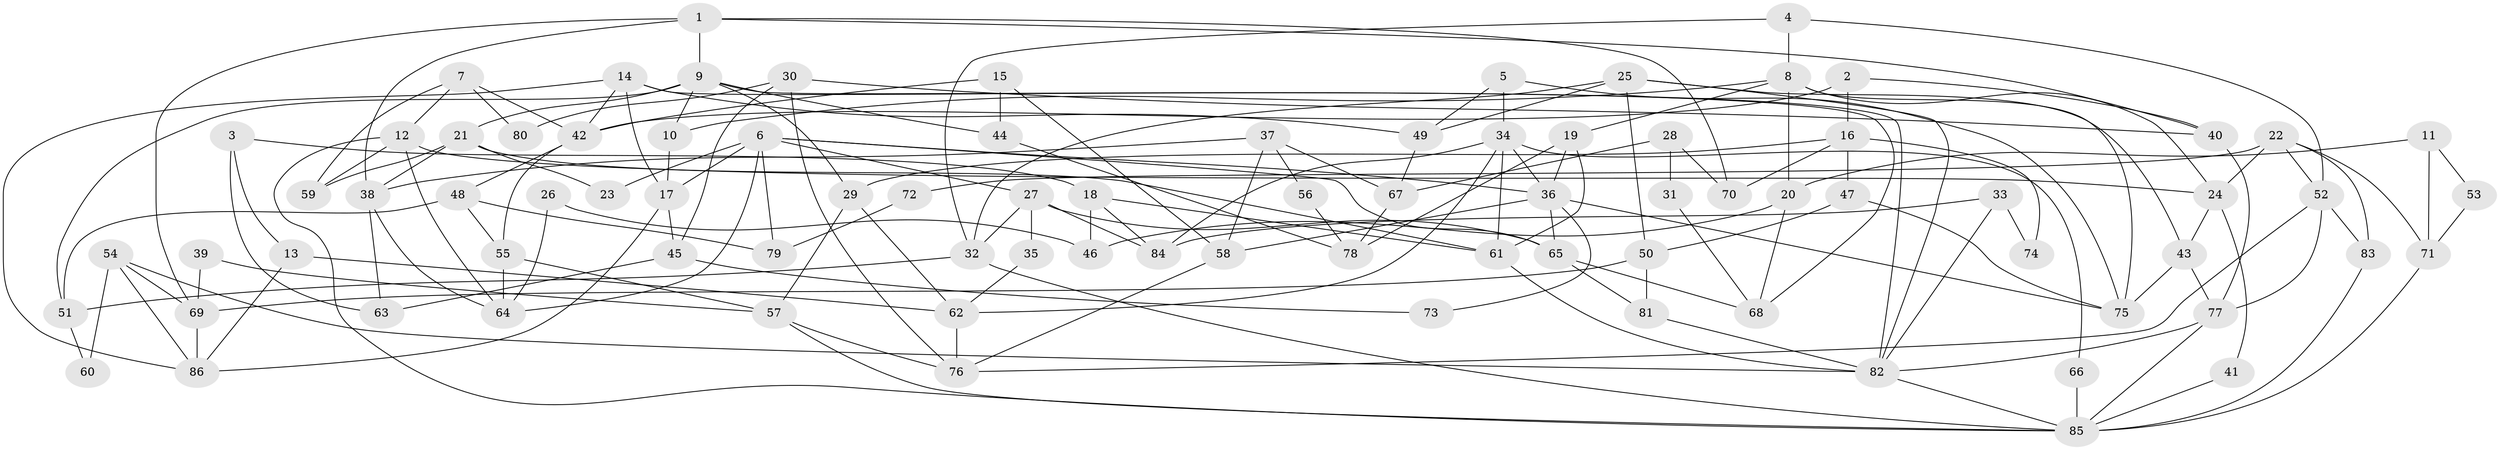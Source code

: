 // coarse degree distribution, {5: 0.18333333333333332, 9: 0.03333333333333333, 7: 0.03333333333333333, 3: 0.16666666666666666, 10: 0.03333333333333333, 8: 0.08333333333333333, 14: 0.016666666666666666, 4: 0.23333333333333334, 2: 0.16666666666666666, 6: 0.03333333333333333, 1: 0.016666666666666666}
// Generated by graph-tools (version 1.1) at 2025/18/03/04/25 18:18:57]
// undirected, 86 vertices, 172 edges
graph export_dot {
graph [start="1"]
  node [color=gray90,style=filled];
  1;
  2;
  3;
  4;
  5;
  6;
  7;
  8;
  9;
  10;
  11;
  12;
  13;
  14;
  15;
  16;
  17;
  18;
  19;
  20;
  21;
  22;
  23;
  24;
  25;
  26;
  27;
  28;
  29;
  30;
  31;
  32;
  33;
  34;
  35;
  36;
  37;
  38;
  39;
  40;
  41;
  42;
  43;
  44;
  45;
  46;
  47;
  48;
  49;
  50;
  51;
  52;
  53;
  54;
  55;
  56;
  57;
  58;
  59;
  60;
  61;
  62;
  63;
  64;
  65;
  66;
  67;
  68;
  69;
  70;
  71;
  72;
  73;
  74;
  75;
  76;
  77;
  78;
  79;
  80;
  81;
  82;
  83;
  84;
  85;
  86;
  1 -- 9;
  1 -- 69;
  1 -- 38;
  1 -- 40;
  1 -- 70;
  2 -- 40;
  2 -- 42;
  2 -- 16;
  3 -- 18;
  3 -- 63;
  3 -- 13;
  4 -- 52;
  4 -- 32;
  4 -- 8;
  5 -- 49;
  5 -- 75;
  5 -- 34;
  6 -- 65;
  6 -- 17;
  6 -- 23;
  6 -- 27;
  6 -- 36;
  6 -- 64;
  6 -- 79;
  7 -- 12;
  7 -- 59;
  7 -- 42;
  7 -- 80;
  8 -- 10;
  8 -- 19;
  8 -- 20;
  8 -- 24;
  8 -- 75;
  9 -- 51;
  9 -- 82;
  9 -- 10;
  9 -- 21;
  9 -- 29;
  9 -- 44;
  10 -- 17;
  11 -- 20;
  11 -- 71;
  11 -- 53;
  12 -- 85;
  12 -- 64;
  12 -- 24;
  12 -- 59;
  13 -- 62;
  13 -- 86;
  14 -- 42;
  14 -- 86;
  14 -- 17;
  14 -- 49;
  14 -- 68;
  15 -- 44;
  15 -- 42;
  15 -- 58;
  16 -- 29;
  16 -- 47;
  16 -- 70;
  16 -- 74;
  17 -- 86;
  17 -- 45;
  18 -- 84;
  18 -- 61;
  18 -- 46;
  19 -- 36;
  19 -- 61;
  19 -- 78;
  20 -- 68;
  20 -- 46;
  21 -- 61;
  21 -- 23;
  21 -- 38;
  21 -- 59;
  22 -- 24;
  22 -- 52;
  22 -- 71;
  22 -- 72;
  22 -- 83;
  24 -- 41;
  24 -- 43;
  25 -- 32;
  25 -- 43;
  25 -- 49;
  25 -- 50;
  25 -- 82;
  26 -- 64;
  26 -- 46;
  27 -- 65;
  27 -- 32;
  27 -- 35;
  27 -- 84;
  28 -- 70;
  28 -- 67;
  28 -- 31;
  29 -- 57;
  29 -- 62;
  30 -- 76;
  30 -- 40;
  30 -- 45;
  30 -- 80;
  31 -- 68;
  32 -- 85;
  32 -- 51;
  33 -- 82;
  33 -- 84;
  33 -- 74;
  34 -- 36;
  34 -- 61;
  34 -- 62;
  34 -- 66;
  34 -- 84;
  35 -- 62;
  36 -- 75;
  36 -- 58;
  36 -- 65;
  36 -- 73;
  37 -- 58;
  37 -- 38;
  37 -- 56;
  37 -- 67;
  38 -- 63;
  38 -- 64;
  39 -- 69;
  39 -- 57;
  40 -- 77;
  41 -- 85;
  42 -- 55;
  42 -- 48;
  43 -- 77;
  43 -- 75;
  44 -- 78;
  45 -- 63;
  45 -- 73;
  47 -- 75;
  47 -- 50;
  48 -- 55;
  48 -- 51;
  48 -- 79;
  49 -- 67;
  50 -- 69;
  50 -- 81;
  51 -- 60;
  52 -- 76;
  52 -- 83;
  52 -- 77;
  53 -- 71;
  54 -- 86;
  54 -- 82;
  54 -- 60;
  54 -- 69;
  55 -- 57;
  55 -- 64;
  56 -- 78;
  57 -- 85;
  57 -- 76;
  58 -- 76;
  61 -- 82;
  62 -- 76;
  65 -- 81;
  65 -- 68;
  66 -- 85;
  67 -- 78;
  69 -- 86;
  71 -- 85;
  72 -- 79;
  77 -- 82;
  77 -- 85;
  81 -- 82;
  82 -- 85;
  83 -- 85;
}
